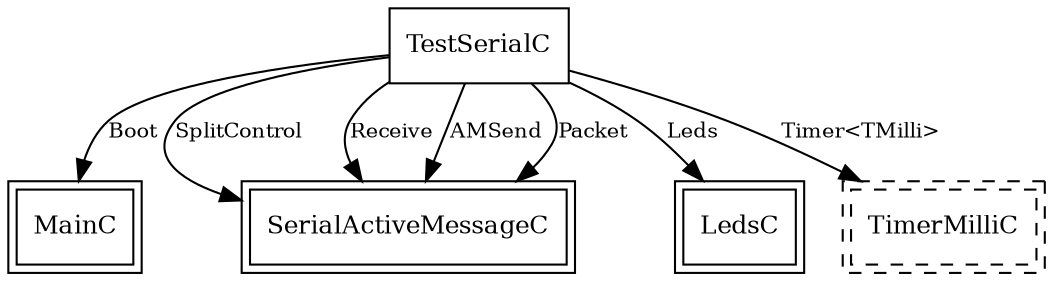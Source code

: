 digraph "TestSerialAppC" {
  "TestSerialC" [fontsize=12, shape=box, URL="../chtml/TestSerialC.html"];
  "MainC" [fontsize=12, shape=box,peripheries=2, URL="../chtml/tos.system.MainC.html"];
  "TestSerialC" [fontsize=12, shape=box, URL="../chtml/TestSerialC.html"];
  "SerialActiveMessageC" [fontsize=12, shape=box,peripheries=2, URL="../chtml/tos.lib.serial.SerialActiveMessageC.html"];
  "TestSerialC" [fontsize=12, shape=box, URL="../chtml/TestSerialC.html"];
  "SerialActiveMessageC" [fontsize=12, shape=box,peripheries=2, URL="../chtml/tos.lib.serial.SerialActiveMessageC.html"];
  "TestSerialC" [fontsize=12, shape=box, URL="../chtml/TestSerialC.html"];
  "SerialActiveMessageC" [fontsize=12, shape=box,peripheries=2, URL="../chtml/tos.lib.serial.SerialActiveMessageC.html"];
  "TestSerialC" [fontsize=12, shape=box, URL="../chtml/TestSerialC.html"];
  "LedsC" [fontsize=12, shape=box,peripheries=2, URL="../chtml/tos.system.LedsC.html"];
  "TestSerialC" [fontsize=12, shape=box, URL="../chtml/TestSerialC.html"];
  "TestSerialAppC.TimerMilliC" [fontsize=12, shape=box,peripheries=2, style=dashed, label="TimerMilliC", URL="../chtml/tos.system.TimerMilliC.html"];
  "TestSerialC" [fontsize=12, shape=box, URL="../chtml/TestSerialC.html"];
  "SerialActiveMessageC" [fontsize=12, shape=box,peripheries=2, URL="../chtml/tos.lib.serial.SerialActiveMessageC.html"];
  "TestSerialC" -> "MainC" [label="Boot", URL="../ihtml/tos.interfaces.Boot.html", fontsize=10];
  "TestSerialC" -> "SerialActiveMessageC" [label="SplitControl", URL="../ihtml/tos.interfaces.SplitControl.html", fontsize=10];
  "TestSerialC" -> "SerialActiveMessageC" [label="Receive", URL="../ihtml/tos.interfaces.Receive.html", fontsize=10];
  "TestSerialC" -> "SerialActiveMessageC" [label="AMSend", URL="../ihtml/tos.interfaces.AMSend.html", fontsize=10];
  "TestSerialC" -> "LedsC" [label="Leds", URL="../ihtml/tos.interfaces.Leds.html", fontsize=10];
  "TestSerialC" -> "TestSerialAppC.TimerMilliC" [label="Timer<TMilli>", URL="../ihtml/tos.lib.timer.Timer.html", fontsize=10];
  "TestSerialC" -> "SerialActiveMessageC" [label="Packet", URL="../ihtml/tos.interfaces.Packet.html", fontsize=10];
}
